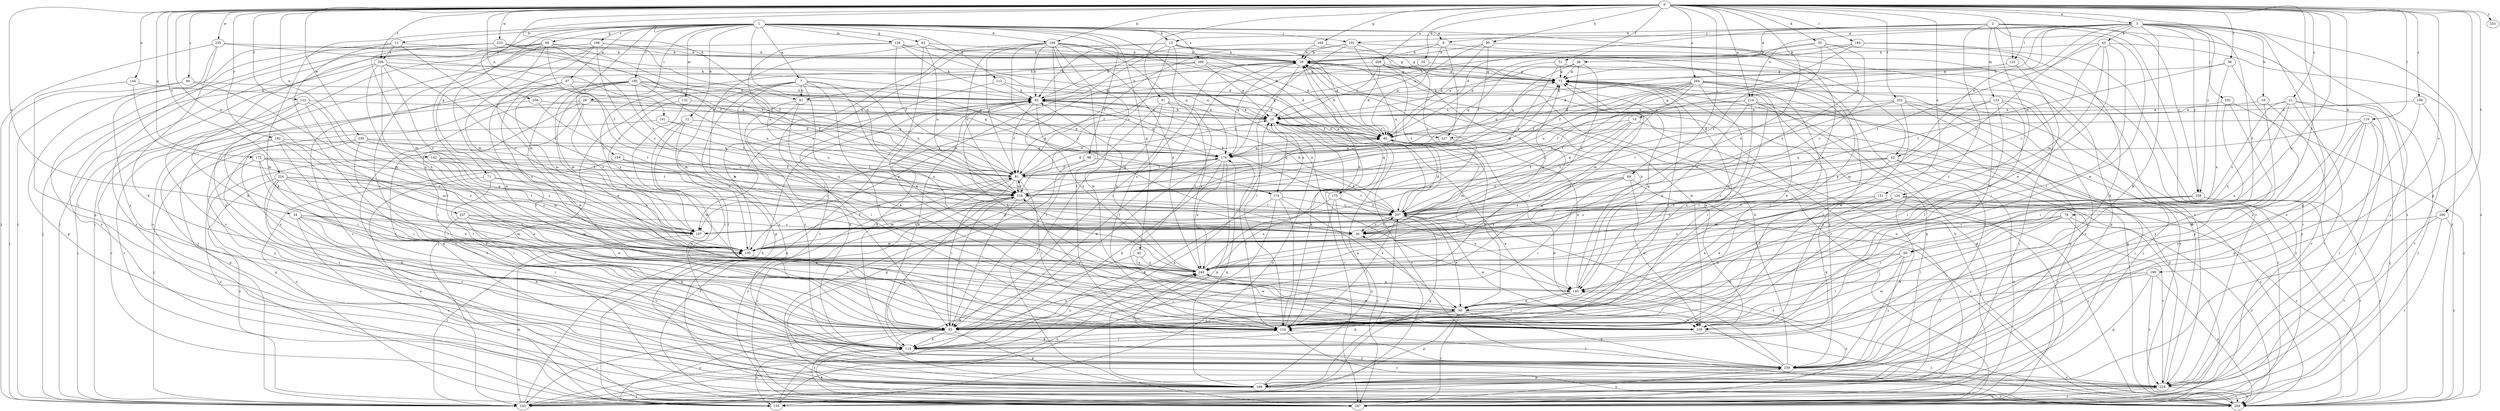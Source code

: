 strict digraph  {
0;
1;
2;
3;
7;
8;
10;
11;
12;
13;
16;
19;
20;
21;
24;
28;
30;
34;
35;
36;
40;
42;
43;
50;
51;
56;
60;
61;
62;
63;
66;
67;
71;
72;
78;
80;
81;
82;
89;
90;
91;
93;
98;
101;
102;
103;
109;
113;
114;
119;
122;
123;
124;
126;
132;
133;
134;
135;
141;
142;
144;
145;
151;
154;
155;
166;
168;
172;
174;
175;
176;
182;
184;
185;
186;
187;
190;
196;
197;
200;
202;
206;
207;
208;
214;
218;
224;
227;
228;
230;
233;
235;
237;
239;
249;
253;
256;
258;
259;
264;
266;
269;
0 -> 3  [label=a];
0 -> 21  [label=c];
0 -> 24  [label=c];
0 -> 34  [label=d];
0 -> 35  [label=d];
0 -> 51  [label=f];
0 -> 56  [label=f];
0 -> 60  [label=f];
0 -> 78  [label=h];
0 -> 80  [label=h];
0 -> 81  [label=h];
0 -> 89  [label=i];
0 -> 90  [label=i];
0 -> 91  [label=i];
0 -> 109  [label=k];
0 -> 119  [label=l];
0 -> 122  [label=l];
0 -> 123  [label=l];
0 -> 141  [label=n];
0 -> 142  [label=n];
0 -> 144  [label=n];
0 -> 145  [label=n];
0 -> 151  [label=o];
0 -> 166  [label=p];
0 -> 168  [label=q];
0 -> 172  [label=q];
0 -> 182  [label=r];
0 -> 184  [label=r];
0 -> 190  [label=s];
0 -> 196  [label=s];
0 -> 200  [label=t];
0 -> 202  [label=t];
0 -> 206  [label=t];
0 -> 208  [label=u];
0 -> 214  [label=u];
0 -> 224  [label=v];
0 -> 230  [label=w];
0 -> 233  [label=w];
0 -> 235  [label=w];
0 -> 237  [label=w];
0 -> 249  [label=x];
0 -> 253  [label=y];
0 -> 256  [label=y];
0 -> 258  [label=y];
0 -> 264  [label=z];
1 -> 7  [label=a];
1 -> 8  [label=a];
1 -> 11  [label=b];
1 -> 12  [label=b];
1 -> 13  [label=b];
1 -> 28  [label=c];
1 -> 42  [label=e];
1 -> 62  [label=g];
1 -> 63  [label=g];
1 -> 66  [label=g];
1 -> 67  [label=g];
1 -> 71  [label=g];
1 -> 98  [label=j];
1 -> 101  [label=j];
1 -> 109  [label=k];
1 -> 113  [label=k];
1 -> 114  [label=k];
1 -> 126  [label=m];
1 -> 132  [label=m];
1 -> 145  [label=n];
1 -> 154  [label=o];
1 -> 174  [label=q];
1 -> 185  [label=r];
1 -> 186  [label=r];
1 -> 197  [label=s];
1 -> 266  [label=z];
2 -> 13  [label=b];
2 -> 36  [label=d];
2 -> 40  [label=d];
2 -> 93  [label=i];
2 -> 133  [label=m];
2 -> 134  [label=m];
2 -> 155  [label=o];
2 -> 239  [label=w];
2 -> 258  [label=y];
2 -> 269  [label=z];
3 -> 8  [label=a];
3 -> 16  [label=b];
3 -> 19  [label=b];
3 -> 42  [label=e];
3 -> 43  [label=e];
3 -> 60  [label=f];
3 -> 101  [label=j];
3 -> 102  [label=j];
3 -> 103  [label=j];
3 -> 114  [label=k];
3 -> 123  [label=l];
3 -> 166  [label=p];
3 -> 197  [label=s];
3 -> 214  [label=u];
3 -> 218  [label=u];
3 -> 258  [label=y];
3 -> 269  [label=z];
7 -> 81  [label=h];
7 -> 103  [label=j];
7 -> 135  [label=m];
7 -> 145  [label=n];
7 -> 166  [label=p];
7 -> 174  [label=q];
7 -> 218  [label=u];
7 -> 239  [label=w];
7 -> 249  [label=x];
7 -> 259  [label=y];
8 -> 20  [label=b];
8 -> 40  [label=d];
8 -> 81  [label=h];
8 -> 227  [label=v];
8 -> 239  [label=w];
10 -> 40  [label=d];
10 -> 82  [label=h];
10 -> 155  [label=o];
10 -> 174  [label=q];
10 -> 175  [label=q];
10 -> 187  [label=r];
10 -> 269  [label=z];
11 -> 30  [label=c];
11 -> 61  [label=f];
11 -> 93  [label=i];
11 -> 206  [label=t];
11 -> 269  [label=z];
12 -> 40  [label=d];
12 -> 93  [label=i];
12 -> 124  [label=l];
12 -> 227  [label=v];
12 -> 259  [label=y];
13 -> 20  [label=b];
13 -> 40  [label=d];
13 -> 72  [label=g];
13 -> 82  [label=h];
13 -> 124  [label=l];
13 -> 135  [label=m];
13 -> 197  [label=s];
13 -> 218  [label=u];
16 -> 175  [label=q];
16 -> 187  [label=r];
16 -> 207  [label=t];
16 -> 218  [label=u];
16 -> 227  [label=v];
19 -> 10  [label=a];
19 -> 228  [label=v];
19 -> 259  [label=y];
20 -> 72  [label=g];
20 -> 93  [label=i];
20 -> 124  [label=l];
20 -> 176  [label=q];
20 -> 187  [label=r];
20 -> 197  [label=s];
20 -> 239  [label=w];
21 -> 10  [label=a];
21 -> 30  [label=c];
21 -> 103  [label=j];
21 -> 145  [label=n];
21 -> 187  [label=r];
21 -> 228  [label=v];
21 -> 249  [label=x];
24 -> 93  [label=i];
24 -> 114  [label=k];
24 -> 135  [label=m];
24 -> 187  [label=r];
24 -> 197  [label=s];
24 -> 249  [label=x];
28 -> 10  [label=a];
28 -> 93  [label=i];
28 -> 166  [label=p];
28 -> 176  [label=q];
28 -> 197  [label=s];
28 -> 269  [label=z];
30 -> 135  [label=m];
30 -> 207  [label=t];
34 -> 72  [label=g];
34 -> 82  [label=h];
35 -> 20  [label=b];
35 -> 30  [label=c];
35 -> 82  [label=h];
35 -> 197  [label=s];
35 -> 207  [label=t];
35 -> 228  [label=v];
36 -> 10  [label=a];
36 -> 61  [label=f];
36 -> 72  [label=g];
36 -> 176  [label=q];
36 -> 197  [label=s];
40 -> 10  [label=a];
40 -> 20  [label=b];
40 -> 50  [label=e];
40 -> 135  [label=m];
40 -> 145  [label=n];
40 -> 176  [label=q];
42 -> 30  [label=c];
42 -> 61  [label=f];
42 -> 124  [label=l];
42 -> 155  [label=o];
42 -> 187  [label=r];
42 -> 207  [label=t];
42 -> 269  [label=z];
43 -> 20  [label=b];
43 -> 30  [label=c];
43 -> 50  [label=e];
43 -> 93  [label=i];
43 -> 135  [label=m];
43 -> 207  [label=t];
43 -> 269  [label=z];
50 -> 82  [label=h];
50 -> 93  [label=i];
50 -> 114  [label=k];
50 -> 124  [label=l];
50 -> 166  [label=p];
50 -> 187  [label=r];
50 -> 239  [label=w];
50 -> 249  [label=x];
50 -> 259  [label=y];
51 -> 72  [label=g];
51 -> 166  [label=p];
51 -> 176  [label=q];
51 -> 218  [label=u];
56 -> 72  [label=g];
56 -> 207  [label=t];
56 -> 249  [label=x];
56 -> 259  [label=y];
60 -> 50  [label=e];
60 -> 124  [label=l];
60 -> 239  [label=w];
60 -> 249  [label=x];
60 -> 259  [label=y];
61 -> 10  [label=a];
61 -> 40  [label=d];
61 -> 93  [label=i];
61 -> 124  [label=l];
61 -> 176  [label=q];
61 -> 187  [label=r];
61 -> 207  [label=t];
61 -> 218  [label=u];
62 -> 166  [label=p];
62 -> 239  [label=w];
62 -> 249  [label=x];
63 -> 20  [label=b];
63 -> 40  [label=d];
63 -> 50  [label=e];
63 -> 218  [label=u];
63 -> 269  [label=z];
66 -> 20  [label=b];
66 -> 30  [label=c];
66 -> 61  [label=f];
66 -> 93  [label=i];
66 -> 103  [label=j];
66 -> 114  [label=k];
66 -> 135  [label=m];
66 -> 187  [label=r];
66 -> 207  [label=t];
67 -> 82  [label=h];
67 -> 124  [label=l];
67 -> 135  [label=m];
67 -> 176  [label=q];
67 -> 249  [label=x];
71 -> 155  [label=o];
71 -> 197  [label=s];
71 -> 218  [label=u];
71 -> 239  [label=w];
72 -> 82  [label=h];
72 -> 124  [label=l];
72 -> 166  [label=p];
72 -> 239  [label=w];
72 -> 259  [label=y];
72 -> 269  [label=z];
78 -> 30  [label=c];
78 -> 93  [label=i];
78 -> 124  [label=l];
78 -> 228  [label=v];
78 -> 249  [label=x];
78 -> 269  [label=z];
80 -> 10  [label=a];
80 -> 20  [label=b];
80 -> 40  [label=d];
80 -> 61  [label=f];
80 -> 228  [label=v];
80 -> 249  [label=x];
81 -> 10  [label=a];
81 -> 50  [label=e];
81 -> 114  [label=k];
81 -> 124  [label=l];
81 -> 176  [label=q];
82 -> 10  [label=a];
82 -> 20  [label=b];
82 -> 61  [label=f];
82 -> 114  [label=k];
82 -> 155  [label=o];
82 -> 176  [label=q];
82 -> 249  [label=x];
89 -> 93  [label=i];
89 -> 197  [label=s];
89 -> 218  [label=u];
89 -> 239  [label=w];
89 -> 249  [label=x];
89 -> 269  [label=z];
90 -> 82  [label=h];
90 -> 103  [label=j];
90 -> 135  [label=m];
90 -> 166  [label=p];
91 -> 10  [label=a];
91 -> 93  [label=i];
91 -> 124  [label=l];
91 -> 187  [label=r];
91 -> 249  [label=x];
93 -> 72  [label=g];
93 -> 103  [label=j];
93 -> 114  [label=k];
93 -> 155  [label=o];
93 -> 166  [label=p];
93 -> 187  [label=r];
93 -> 218  [label=u];
93 -> 249  [label=x];
98 -> 61  [label=f];
98 -> 166  [label=p];
98 -> 207  [label=t];
101 -> 20  [label=b];
101 -> 61  [label=f];
101 -> 103  [label=j];
101 -> 176  [label=q];
101 -> 207  [label=t];
101 -> 218  [label=u];
102 -> 10  [label=a];
102 -> 93  [label=i];
102 -> 259  [label=y];
102 -> 269  [label=z];
103 -> 10  [label=a];
103 -> 30  [label=c];
103 -> 82  [label=h];
103 -> 135  [label=m];
109 -> 20  [label=b];
109 -> 30  [label=c];
109 -> 61  [label=f];
109 -> 82  [label=h];
109 -> 93  [label=i];
109 -> 124  [label=l];
109 -> 166  [label=p];
109 -> 176  [label=q];
109 -> 207  [label=t];
109 -> 218  [label=u];
109 -> 239  [label=w];
109 -> 249  [label=x];
113 -> 40  [label=d];
113 -> 82  [label=h];
113 -> 228  [label=v];
114 -> 82  [label=h];
114 -> 124  [label=l];
114 -> 155  [label=o];
114 -> 249  [label=x];
114 -> 259  [label=y];
119 -> 40  [label=d];
119 -> 103  [label=j];
119 -> 166  [label=p];
119 -> 218  [label=u];
119 -> 228  [label=v];
119 -> 239  [label=w];
119 -> 259  [label=y];
122 -> 10  [label=a];
122 -> 30  [label=c];
122 -> 103  [label=j];
122 -> 187  [label=r];
122 -> 249  [label=x];
123 -> 40  [label=d];
123 -> 72  [label=g];
123 -> 93  [label=i];
124 -> 10  [label=a];
124 -> 114  [label=k];
124 -> 269  [label=z];
126 -> 20  [label=b];
126 -> 40  [label=d];
126 -> 61  [label=f];
126 -> 72  [label=g];
126 -> 82  [label=h];
126 -> 155  [label=o];
126 -> 218  [label=u];
132 -> 10  [label=a];
132 -> 197  [label=s];
132 -> 239  [label=w];
133 -> 10  [label=a];
133 -> 93  [label=i];
133 -> 124  [label=l];
133 -> 135  [label=m];
133 -> 218  [label=u];
133 -> 259  [label=y];
134 -> 50  [label=e];
134 -> 155  [label=o];
134 -> 187  [label=r];
134 -> 197  [label=s];
134 -> 207  [label=t];
134 -> 249  [label=x];
134 -> 269  [label=z];
135 -> 61  [label=f];
135 -> 72  [label=g];
135 -> 82  [label=h];
135 -> 249  [label=x];
141 -> 40  [label=d];
141 -> 93  [label=i];
141 -> 218  [label=u];
142 -> 61  [label=f];
142 -> 135  [label=m];
142 -> 166  [label=p];
142 -> 197  [label=s];
142 -> 207  [label=t];
142 -> 218  [label=u];
144 -> 82  [label=h];
144 -> 93  [label=i];
144 -> 135  [label=m];
145 -> 20  [label=b];
145 -> 50  [label=e];
145 -> 72  [label=g];
145 -> 124  [label=l];
151 -> 50  [label=e];
151 -> 114  [label=k];
151 -> 207  [label=t];
151 -> 269  [label=z];
154 -> 30  [label=c];
154 -> 61  [label=f];
154 -> 155  [label=o];
155 -> 20  [label=b];
155 -> 72  [label=g];
166 -> 10  [label=a];
166 -> 103  [label=j];
166 -> 176  [label=q];
166 -> 207  [label=t];
166 -> 269  [label=z];
168 -> 20  [label=b];
168 -> 50  [label=e];
168 -> 82  [label=h];
172 -> 50  [label=e];
172 -> 61  [label=f];
172 -> 93  [label=i];
172 -> 197  [label=s];
172 -> 218  [label=u];
172 -> 269  [label=z];
174 -> 10  [label=a];
174 -> 50  [label=e];
174 -> 103  [label=j];
174 -> 114  [label=k];
174 -> 124  [label=l];
174 -> 207  [label=t];
175 -> 82  [label=h];
175 -> 124  [label=l];
175 -> 145  [label=n];
175 -> 187  [label=r];
175 -> 207  [label=t];
175 -> 249  [label=x];
176 -> 61  [label=f];
176 -> 72  [label=g];
176 -> 93  [label=i];
176 -> 114  [label=k];
176 -> 124  [label=l];
176 -> 166  [label=p];
176 -> 218  [label=u];
176 -> 249  [label=x];
182 -> 93  [label=i];
182 -> 124  [label=l];
182 -> 135  [label=m];
182 -> 166  [label=p];
182 -> 176  [label=q];
182 -> 259  [label=y];
184 -> 20  [label=b];
184 -> 40  [label=d];
184 -> 114  [label=k];
184 -> 176  [label=q];
184 -> 187  [label=r];
185 -> 10  [label=a];
185 -> 50  [label=e];
185 -> 61  [label=f];
185 -> 82  [label=h];
185 -> 103  [label=j];
185 -> 135  [label=m];
185 -> 207  [label=t];
185 -> 218  [label=u];
185 -> 239  [label=w];
185 -> 259  [label=y];
186 -> 20  [label=b];
186 -> 30  [label=c];
186 -> 61  [label=f];
186 -> 103  [label=j];
186 -> 135  [label=m];
186 -> 239  [label=w];
186 -> 259  [label=y];
187 -> 61  [label=f];
187 -> 114  [label=k];
187 -> 145  [label=n];
187 -> 259  [label=y];
190 -> 124  [label=l];
190 -> 145  [label=n];
190 -> 166  [label=p];
190 -> 228  [label=v];
190 -> 269  [label=z];
196 -> 10  [label=a];
196 -> 228  [label=v];
196 -> 259  [label=y];
197 -> 103  [label=j];
200 -> 187  [label=r];
200 -> 197  [label=s];
200 -> 228  [label=v];
200 -> 269  [label=z];
202 -> 10  [label=a];
202 -> 30  [label=c];
202 -> 103  [label=j];
202 -> 124  [label=l];
202 -> 166  [label=p];
202 -> 207  [label=t];
202 -> 269  [label=z];
206 -> 30  [label=c];
206 -> 61  [label=f];
206 -> 72  [label=g];
206 -> 103  [label=j];
206 -> 124  [label=l];
206 -> 197  [label=s];
206 -> 228  [label=v];
206 -> 249  [label=x];
207 -> 30  [label=c];
207 -> 40  [label=d];
207 -> 50  [label=e];
207 -> 82  [label=h];
207 -> 124  [label=l];
207 -> 166  [label=p];
207 -> 197  [label=s];
207 -> 239  [label=w];
208 -> 10  [label=a];
208 -> 40  [label=d];
208 -> 61  [label=f];
208 -> 72  [label=g];
208 -> 93  [label=i];
208 -> 155  [label=o];
208 -> 207  [label=t];
214 -> 10  [label=a];
214 -> 50  [label=e];
214 -> 61  [label=f];
214 -> 93  [label=i];
214 -> 103  [label=j];
214 -> 145  [label=n];
214 -> 259  [label=y];
218 -> 61  [label=f];
218 -> 72  [label=g];
218 -> 93  [label=i];
218 -> 135  [label=m];
218 -> 187  [label=r];
218 -> 207  [label=t];
224 -> 93  [label=i];
224 -> 114  [label=k];
224 -> 145  [label=n];
224 -> 155  [label=o];
224 -> 197  [label=s];
224 -> 207  [label=t];
224 -> 218  [label=u];
224 -> 228  [label=v];
227 -> 176  [label=q];
227 -> 197  [label=s];
228 -> 20  [label=b];
228 -> 40  [label=d];
228 -> 155  [label=o];
228 -> 187  [label=r];
228 -> 269  [label=z];
230 -> 103  [label=j];
230 -> 124  [label=l];
230 -> 176  [label=q];
230 -> 207  [label=t];
230 -> 218  [label=u];
230 -> 228  [label=v];
233 -> 20  [label=b];
233 -> 40  [label=d];
233 -> 61  [label=f];
233 -> 103  [label=j];
233 -> 135  [label=m];
233 -> 166  [label=p];
235 -> 20  [label=b];
235 -> 82  [label=h];
235 -> 103  [label=j];
235 -> 114  [label=k];
235 -> 259  [label=y];
237 -> 30  [label=c];
237 -> 50  [label=e];
237 -> 114  [label=k];
237 -> 124  [label=l];
237 -> 135  [label=m];
237 -> 197  [label=s];
237 -> 228  [label=v];
239 -> 218  [label=u];
239 -> 269  [label=z];
249 -> 20  [label=b];
249 -> 82  [label=h];
249 -> 145  [label=n];
249 -> 155  [label=o];
249 -> 239  [label=w];
256 -> 10  [label=a];
256 -> 187  [label=r];
256 -> 207  [label=t];
258 -> 30  [label=c];
258 -> 124  [label=l];
258 -> 135  [label=m];
258 -> 187  [label=r];
258 -> 207  [label=t];
258 -> 269  [label=z];
259 -> 10  [label=a];
259 -> 20  [label=b];
259 -> 40  [label=d];
259 -> 124  [label=l];
259 -> 166  [label=p];
259 -> 218  [label=u];
259 -> 228  [label=v];
259 -> 249  [label=x];
264 -> 40  [label=d];
264 -> 50  [label=e];
264 -> 61  [label=f];
264 -> 82  [label=h];
264 -> 103  [label=j];
264 -> 124  [label=l];
264 -> 135  [label=m];
264 -> 145  [label=n];
264 -> 207  [label=t];
264 -> 218  [label=u];
264 -> 239  [label=w];
266 -> 10  [label=a];
266 -> 40  [label=d];
266 -> 72  [label=g];
266 -> 187  [label=r];
266 -> 197  [label=s];
269 -> 20  [label=b];
269 -> 72  [label=g];
269 -> 207  [label=t];
}
